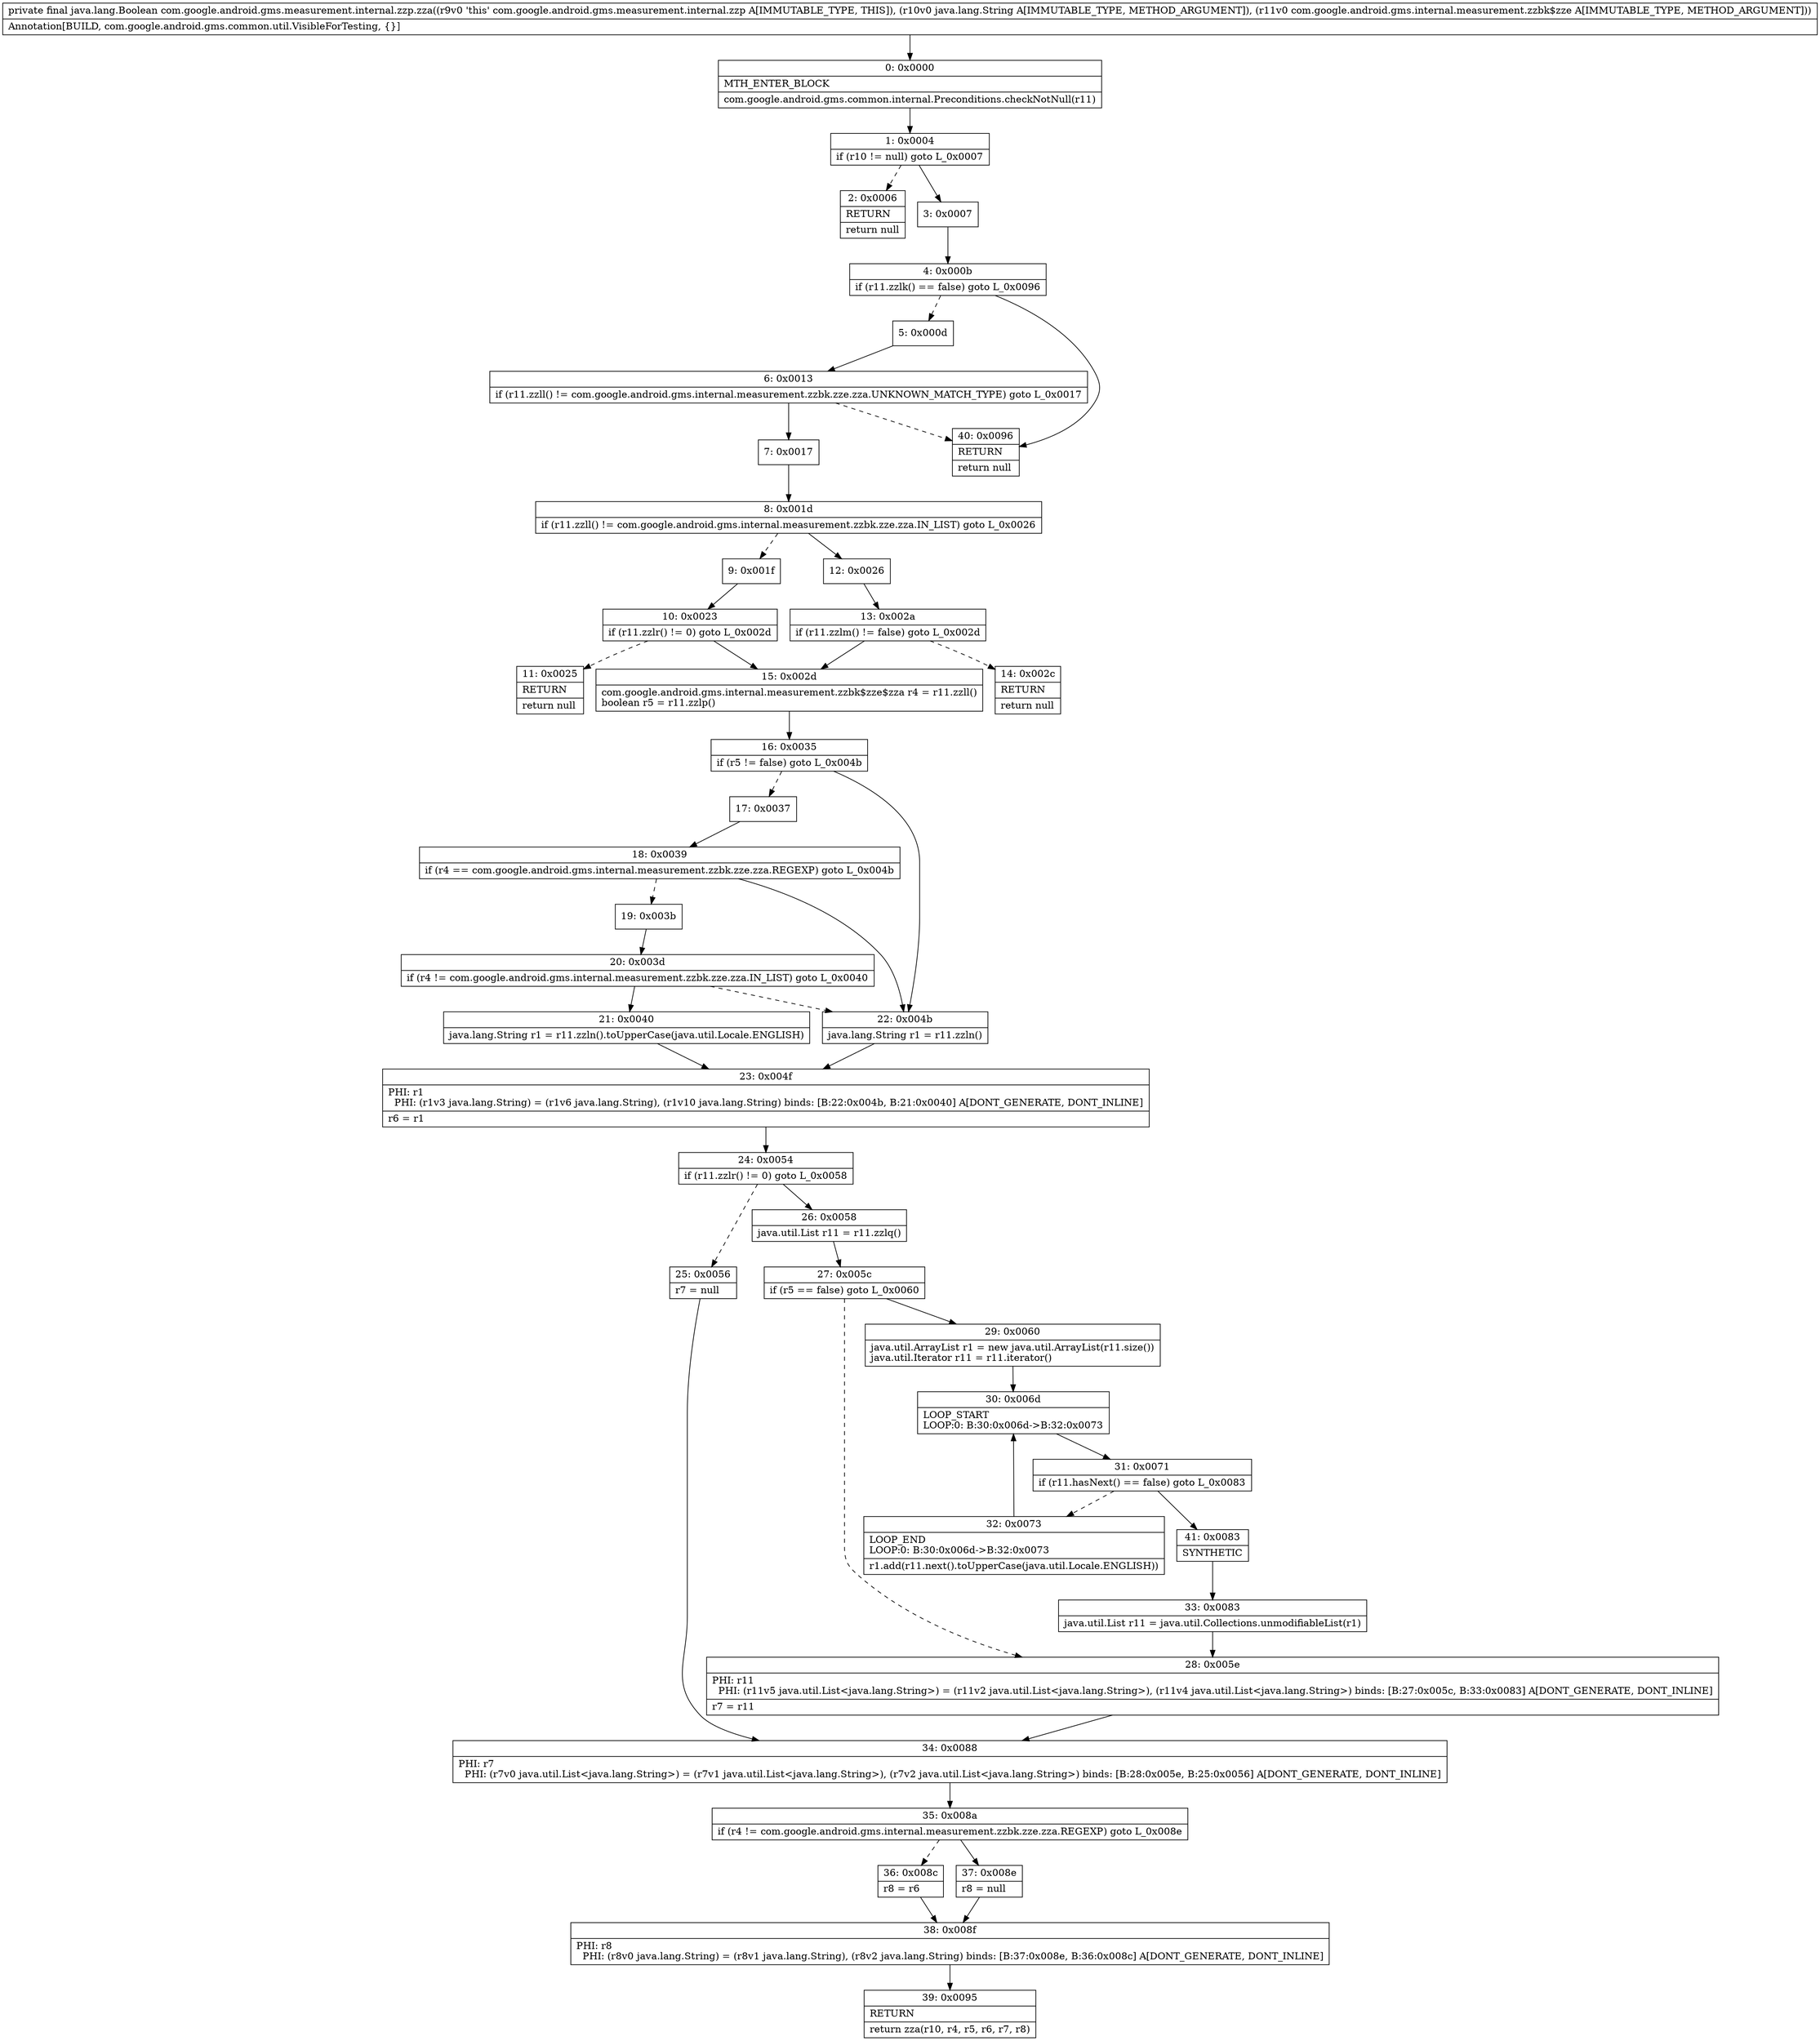 digraph "CFG forcom.google.android.gms.measurement.internal.zzp.zza(Ljava\/lang\/String;Lcom\/google\/android\/gms\/internal\/measurement\/zzbk$zze;)Ljava\/lang\/Boolean;" {
Node_0 [shape=record,label="{0\:\ 0x0000|MTH_ENTER_BLOCK\l|com.google.android.gms.common.internal.Preconditions.checkNotNull(r11)\l}"];
Node_1 [shape=record,label="{1\:\ 0x0004|if (r10 != null) goto L_0x0007\l}"];
Node_2 [shape=record,label="{2\:\ 0x0006|RETURN\l|return null\l}"];
Node_3 [shape=record,label="{3\:\ 0x0007}"];
Node_4 [shape=record,label="{4\:\ 0x000b|if (r11.zzlk() == false) goto L_0x0096\l}"];
Node_5 [shape=record,label="{5\:\ 0x000d}"];
Node_6 [shape=record,label="{6\:\ 0x0013|if (r11.zzll() != com.google.android.gms.internal.measurement.zzbk.zze.zza.UNKNOWN_MATCH_TYPE) goto L_0x0017\l}"];
Node_7 [shape=record,label="{7\:\ 0x0017}"];
Node_8 [shape=record,label="{8\:\ 0x001d|if (r11.zzll() != com.google.android.gms.internal.measurement.zzbk.zze.zza.IN_LIST) goto L_0x0026\l}"];
Node_9 [shape=record,label="{9\:\ 0x001f}"];
Node_10 [shape=record,label="{10\:\ 0x0023|if (r11.zzlr() != 0) goto L_0x002d\l}"];
Node_11 [shape=record,label="{11\:\ 0x0025|RETURN\l|return null\l}"];
Node_12 [shape=record,label="{12\:\ 0x0026}"];
Node_13 [shape=record,label="{13\:\ 0x002a|if (r11.zzlm() != false) goto L_0x002d\l}"];
Node_14 [shape=record,label="{14\:\ 0x002c|RETURN\l|return null\l}"];
Node_15 [shape=record,label="{15\:\ 0x002d|com.google.android.gms.internal.measurement.zzbk$zze$zza r4 = r11.zzll()\lboolean r5 = r11.zzlp()\l}"];
Node_16 [shape=record,label="{16\:\ 0x0035|if (r5 != false) goto L_0x004b\l}"];
Node_17 [shape=record,label="{17\:\ 0x0037}"];
Node_18 [shape=record,label="{18\:\ 0x0039|if (r4 == com.google.android.gms.internal.measurement.zzbk.zze.zza.REGEXP) goto L_0x004b\l}"];
Node_19 [shape=record,label="{19\:\ 0x003b}"];
Node_20 [shape=record,label="{20\:\ 0x003d|if (r4 != com.google.android.gms.internal.measurement.zzbk.zze.zza.IN_LIST) goto L_0x0040\l}"];
Node_21 [shape=record,label="{21\:\ 0x0040|java.lang.String r1 = r11.zzln().toUpperCase(java.util.Locale.ENGLISH)\l}"];
Node_22 [shape=record,label="{22\:\ 0x004b|java.lang.String r1 = r11.zzln()\l}"];
Node_23 [shape=record,label="{23\:\ 0x004f|PHI: r1 \l  PHI: (r1v3 java.lang.String) = (r1v6 java.lang.String), (r1v10 java.lang.String) binds: [B:22:0x004b, B:21:0x0040] A[DONT_GENERATE, DONT_INLINE]\l|r6 = r1\l}"];
Node_24 [shape=record,label="{24\:\ 0x0054|if (r11.zzlr() != 0) goto L_0x0058\l}"];
Node_25 [shape=record,label="{25\:\ 0x0056|r7 = null\l}"];
Node_26 [shape=record,label="{26\:\ 0x0058|java.util.List r11 = r11.zzlq()\l}"];
Node_27 [shape=record,label="{27\:\ 0x005c|if (r5 == false) goto L_0x0060\l}"];
Node_28 [shape=record,label="{28\:\ 0x005e|PHI: r11 \l  PHI: (r11v5 java.util.List\<java.lang.String\>) = (r11v2 java.util.List\<java.lang.String\>), (r11v4 java.util.List\<java.lang.String\>) binds: [B:27:0x005c, B:33:0x0083] A[DONT_GENERATE, DONT_INLINE]\l|r7 = r11\l}"];
Node_29 [shape=record,label="{29\:\ 0x0060|java.util.ArrayList r1 = new java.util.ArrayList(r11.size())\ljava.util.Iterator r11 = r11.iterator()\l}"];
Node_30 [shape=record,label="{30\:\ 0x006d|LOOP_START\lLOOP:0: B:30:0x006d\-\>B:32:0x0073\l}"];
Node_31 [shape=record,label="{31\:\ 0x0071|if (r11.hasNext() == false) goto L_0x0083\l}"];
Node_32 [shape=record,label="{32\:\ 0x0073|LOOP_END\lLOOP:0: B:30:0x006d\-\>B:32:0x0073\l|r1.add(r11.next().toUpperCase(java.util.Locale.ENGLISH))\l}"];
Node_33 [shape=record,label="{33\:\ 0x0083|java.util.List r11 = java.util.Collections.unmodifiableList(r1)\l}"];
Node_34 [shape=record,label="{34\:\ 0x0088|PHI: r7 \l  PHI: (r7v0 java.util.List\<java.lang.String\>) = (r7v1 java.util.List\<java.lang.String\>), (r7v2 java.util.List\<java.lang.String\>) binds: [B:28:0x005e, B:25:0x0056] A[DONT_GENERATE, DONT_INLINE]\l}"];
Node_35 [shape=record,label="{35\:\ 0x008a|if (r4 != com.google.android.gms.internal.measurement.zzbk.zze.zza.REGEXP) goto L_0x008e\l}"];
Node_36 [shape=record,label="{36\:\ 0x008c|r8 = r6\l}"];
Node_37 [shape=record,label="{37\:\ 0x008e|r8 = null\l}"];
Node_38 [shape=record,label="{38\:\ 0x008f|PHI: r8 \l  PHI: (r8v0 java.lang.String) = (r8v1 java.lang.String), (r8v2 java.lang.String) binds: [B:37:0x008e, B:36:0x008c] A[DONT_GENERATE, DONT_INLINE]\l}"];
Node_39 [shape=record,label="{39\:\ 0x0095|RETURN\l|return zza(r10, r4, r5, r6, r7, r8)\l}"];
Node_40 [shape=record,label="{40\:\ 0x0096|RETURN\l|return null\l}"];
Node_41 [shape=record,label="{41\:\ 0x0083|SYNTHETIC\l}"];
MethodNode[shape=record,label="{private final java.lang.Boolean com.google.android.gms.measurement.internal.zzp.zza((r9v0 'this' com.google.android.gms.measurement.internal.zzp A[IMMUTABLE_TYPE, THIS]), (r10v0 java.lang.String A[IMMUTABLE_TYPE, METHOD_ARGUMENT]), (r11v0 com.google.android.gms.internal.measurement.zzbk$zze A[IMMUTABLE_TYPE, METHOD_ARGUMENT]))  | Annotation[BUILD, com.google.android.gms.common.util.VisibleForTesting, \{\}]\l}"];
MethodNode -> Node_0;
Node_0 -> Node_1;
Node_1 -> Node_2[style=dashed];
Node_1 -> Node_3;
Node_3 -> Node_4;
Node_4 -> Node_5[style=dashed];
Node_4 -> Node_40;
Node_5 -> Node_6;
Node_6 -> Node_7;
Node_6 -> Node_40[style=dashed];
Node_7 -> Node_8;
Node_8 -> Node_9[style=dashed];
Node_8 -> Node_12;
Node_9 -> Node_10;
Node_10 -> Node_11[style=dashed];
Node_10 -> Node_15;
Node_12 -> Node_13;
Node_13 -> Node_14[style=dashed];
Node_13 -> Node_15;
Node_15 -> Node_16;
Node_16 -> Node_17[style=dashed];
Node_16 -> Node_22;
Node_17 -> Node_18;
Node_18 -> Node_19[style=dashed];
Node_18 -> Node_22;
Node_19 -> Node_20;
Node_20 -> Node_21;
Node_20 -> Node_22[style=dashed];
Node_21 -> Node_23;
Node_22 -> Node_23;
Node_23 -> Node_24;
Node_24 -> Node_25[style=dashed];
Node_24 -> Node_26;
Node_25 -> Node_34;
Node_26 -> Node_27;
Node_27 -> Node_28[style=dashed];
Node_27 -> Node_29;
Node_28 -> Node_34;
Node_29 -> Node_30;
Node_30 -> Node_31;
Node_31 -> Node_32[style=dashed];
Node_31 -> Node_41;
Node_32 -> Node_30;
Node_33 -> Node_28;
Node_34 -> Node_35;
Node_35 -> Node_36[style=dashed];
Node_35 -> Node_37;
Node_36 -> Node_38;
Node_37 -> Node_38;
Node_38 -> Node_39;
Node_41 -> Node_33;
}

